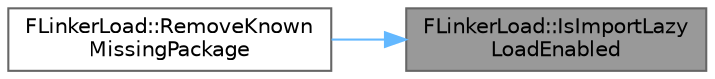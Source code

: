 digraph "FLinkerLoad::IsImportLazyLoadEnabled"
{
 // INTERACTIVE_SVG=YES
 // LATEX_PDF_SIZE
  bgcolor="transparent";
  edge [fontname=Helvetica,fontsize=10,labelfontname=Helvetica,labelfontsize=10];
  node [fontname=Helvetica,fontsize=10,shape=box,height=0.2,width=0.4];
  rankdir="RL";
  Node1 [id="Node000001",label="FLinkerLoad::IsImportLazy\lLoadEnabled",height=0.2,width=0.4,color="gray40", fillcolor="grey60", style="filled", fontcolor="black",tooltip="Determines if imports can be lazily loaded."];
  Node1 -> Node2 [id="edge1_Node000001_Node000002",dir="back",color="steelblue1",style="solid",tooltip=" "];
  Node2 [id="Node000002",label="FLinkerLoad::RemoveKnown\lMissingPackage",height=0.2,width=0.4,color="grey40", fillcolor="white", style="filled",URL="$d9/d6b/classFLinkerLoad.html#a5bc2dcd135ac510da6d039153d450e22",tooltip="Register that a package is no longer known missing and that it should be searched for again in the fu..."];
}
